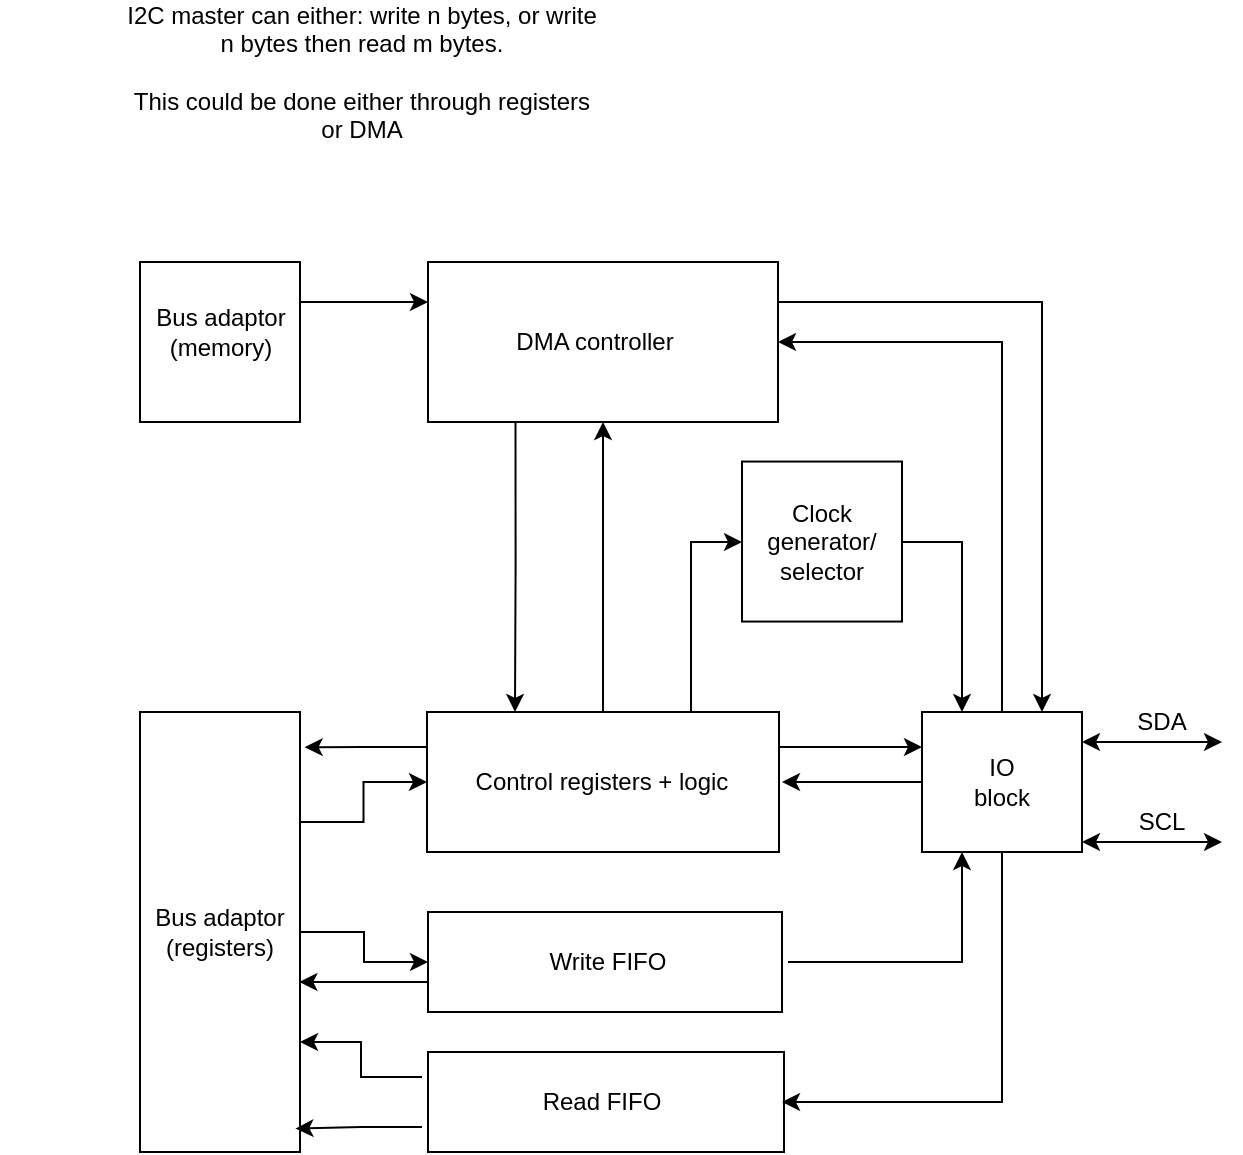 <mxfile version="11.1.4" type="device"><diagram id="o-Mh_572kR9vFEEVjQkX" name="Page-1"><mxGraphModel dx="768" dy="480" grid="1" gridSize="10" guides="1" tooltips="1" connect="1" arrows="1" fold="1" page="1" pageScale="1" pageWidth="850" pageHeight="1100" math="0" shadow="0"><root><mxCell id="0"/><mxCell id="1" parent="0"/><mxCell id="uivmyhz94ufAJXNERuxA-1" value="I2C master can either: write n bytes, or write n bytes then read m bytes.&lt;br&gt;&lt;br&gt;This could be done either through registers or DMA" style="text;html=1;strokeColor=none;fillColor=none;align=center;verticalAlign=middle;whiteSpace=wrap;rounded=0;" parent="1" vertex="1"><mxGeometry x="150" y="40" width="240" height="70" as="geometry"/></mxCell><mxCell id="uivmyhz94ufAJXNERuxA-7" value="" style="group" parent="1" vertex="1" connectable="0"><mxGeometry x="159" y="170" width="80" height="80" as="geometry"/></mxCell><mxCell id="uivmyhz94ufAJXNERuxA-18" value="" style="group" parent="uivmyhz94ufAJXNERuxA-7" vertex="1" connectable="0"><mxGeometry width="80" height="80" as="geometry"/></mxCell><mxCell id="uivmyhz94ufAJXNERuxA-3" value="" style="whiteSpace=wrap;html=1;aspect=fixed;" parent="uivmyhz94ufAJXNERuxA-18" vertex="1"><mxGeometry width="80" height="80" as="geometry"/></mxCell><mxCell id="uivmyhz94ufAJXNERuxA-4" value="Bus adaptor&lt;br&gt;(memory)" style="text;html=1;resizable=0;autosize=1;align=center;verticalAlign=middle;points=[];fillColor=none;strokeColor=none;rounded=0;" parent="uivmyhz94ufAJXNERuxA-18" vertex="1"><mxGeometry y="20" width="80" height="30" as="geometry"/></mxCell><mxCell id="uivmyhz94ufAJXNERuxA-14" value="" style="rounded=0;whiteSpace=wrap;html=1;" parent="1" vertex="1"><mxGeometry x="303" y="495" width="177" height="50" as="geometry"/></mxCell><mxCell id="uivmyhz94ufAJXNERuxA-15" value="" style="rounded=0;whiteSpace=wrap;html=1;" parent="1" vertex="1"><mxGeometry x="303" y="565" width="178" height="50" as="geometry"/></mxCell><mxCell id="uivmyhz94ufAJXNERuxA-16" value="" style="group" parent="1" vertex="1" connectable="0"><mxGeometry x="89" y="350" width="220" height="260" as="geometry"/></mxCell><mxCell id="uivmyhz94ufAJXNERuxA-2" value="" style="rounded=0;whiteSpace=wrap;html=1;rotation=90;" parent="uivmyhz94ufAJXNERuxA-16" vertex="1"><mxGeometry y="115" width="220" height="80" as="geometry"/></mxCell><mxCell id="uivmyhz94ufAJXNERuxA-8" value="Bus adaptor (registers)" style="text;html=1;strokeColor=none;fillColor=none;align=center;verticalAlign=middle;whiteSpace=wrap;rounded=0;" parent="uivmyhz94ufAJXNERuxA-16" vertex="1"><mxGeometry x="70" y="50" width="80" height="210" as="geometry"/></mxCell><mxCell id="uivmyhz94ufAJXNERuxA-17" value="" style="group" parent="1" vertex="1" connectable="0"><mxGeometry x="303" y="170" width="180" height="80" as="geometry"/></mxCell><mxCell id="uivmyhz94ufAJXNERuxA-10" value="" style="rounded=0;whiteSpace=wrap;html=1;" parent="uivmyhz94ufAJXNERuxA-17" vertex="1"><mxGeometry width="175" height="80" as="geometry"/></mxCell><mxCell id="uivmyhz94ufAJXNERuxA-12" value="DMA controller" style="text;html=1;resizable=0;autosize=1;align=center;verticalAlign=middle;points=[];fillColor=none;strokeColor=none;rounded=0;" parent="uivmyhz94ufAJXNERuxA-17" vertex="1"><mxGeometry x="37.5" y="30" width="90" height="20" as="geometry"/></mxCell><mxCell id="uivmyhz94ufAJXNERuxA-20" value="" style="group" parent="1" vertex="1" connectable="0"><mxGeometry x="300" y="395" width="180" height="70" as="geometry"/></mxCell><mxCell id="uivmyhz94ufAJXNERuxA-13" value="" style="rounded=0;whiteSpace=wrap;html=1;" parent="uivmyhz94ufAJXNERuxA-20" vertex="1"><mxGeometry x="2.5" width="176" height="70" as="geometry"/></mxCell><mxCell id="uivmyhz94ufAJXNERuxA-19" value="Control registers + logic" style="text;html=1;strokeColor=none;fillColor=none;align=center;verticalAlign=middle;whiteSpace=wrap;rounded=0;" parent="uivmyhz94ufAJXNERuxA-20" vertex="1"><mxGeometry y="25" width="180" height="20" as="geometry"/></mxCell><mxCell id="uivmyhz94ufAJXNERuxA-24" value="" style="group" parent="1" vertex="1" connectable="0"><mxGeometry x="550" y="395" width="150" height="70" as="geometry"/></mxCell><mxCell id="uivmyhz94ufAJXNERuxA-21" value="" style="rounded=0;whiteSpace=wrap;html=1;" parent="uivmyhz94ufAJXNERuxA-24" vertex="1"><mxGeometry width="80" height="70" as="geometry"/></mxCell><mxCell id="aSVrWbykD2gIImZTBF1z-2" value="" style="endArrow=classic;startArrow=classic;html=1;" parent="uivmyhz94ufAJXNERuxA-24" edge="1"><mxGeometry width="50" height="50" relative="1" as="geometry"><mxPoint x="80" y="65" as="sourcePoint"/><mxPoint x="150" y="65" as="targetPoint"/></mxGeometry></mxCell><mxCell id="uivmyhz94ufAJXNERuxA-29" value="SCL" style="text;html=1;strokeColor=none;fillColor=none;align=center;verticalAlign=middle;whiteSpace=wrap;rounded=0;" parent="uivmyhz94ufAJXNERuxA-24" vertex="1"><mxGeometry x="100" y="45" width="40" height="20" as="geometry"/></mxCell><mxCell id="uivmyhz94ufAJXNERuxA-27" value="SDA" style="text;html=1;strokeColor=none;fillColor=none;align=center;verticalAlign=middle;whiteSpace=wrap;rounded=0;" parent="uivmyhz94ufAJXNERuxA-24" vertex="1"><mxGeometry x="100" y="-5" width="40" height="20" as="geometry"/></mxCell><mxCell id="3eFd74iLYehYDXjH7TUm-1" value="IO block" style="text;html=1;strokeColor=none;fillColor=none;align=center;verticalAlign=middle;whiteSpace=wrap;rounded=0;" vertex="1" parent="uivmyhz94ufAJXNERuxA-24"><mxGeometry x="20.167" y="25" width="40" height="20" as="geometry"/></mxCell><mxCell id="uivmyhz94ufAJXNERuxA-50" style="edgeStyle=orthogonalEdgeStyle;rounded=0;orthogonalLoop=1;jettySize=auto;html=1;exitX=1;exitY=0.5;exitDx=0;exitDy=0;entryX=0.25;entryY=1;entryDx=0;entryDy=0;" parent="1" source="uivmyhz94ufAJXNERuxA-25" target="uivmyhz94ufAJXNERuxA-21" edge="1"><mxGeometry relative="1" as="geometry"/></mxCell><mxCell id="uivmyhz94ufAJXNERuxA-61" style="edgeStyle=orthogonalEdgeStyle;rounded=0;orthogonalLoop=1;jettySize=auto;html=1;exitX=0;exitY=0.75;exitDx=0;exitDy=0;entryX=0.996;entryY=0.619;entryDx=0;entryDy=0;entryPerimeter=0;" parent="1" source="uivmyhz94ufAJXNERuxA-25" target="uivmyhz94ufAJXNERuxA-8" edge="1"><mxGeometry relative="1" as="geometry"/></mxCell><mxCell id="uivmyhz94ufAJXNERuxA-25" value="Write FIFO" style="text;html=1;strokeColor=none;fillColor=none;align=center;verticalAlign=middle;whiteSpace=wrap;rounded=0;" parent="1" vertex="1"><mxGeometry x="303" y="500" width="180" height="40" as="geometry"/></mxCell><mxCell id="uivmyhz94ufAJXNERuxA-55" style="edgeStyle=orthogonalEdgeStyle;rounded=0;orthogonalLoop=1;jettySize=auto;html=1;exitX=0;exitY=0.25;exitDx=0;exitDy=0;entryX=0.75;entryY=0;entryDx=0;entryDy=0;" parent="1" source="uivmyhz94ufAJXNERuxA-26" target="uivmyhz94ufAJXNERuxA-2" edge="1"><mxGeometry relative="1" as="geometry"/></mxCell><mxCell id="uivmyhz94ufAJXNERuxA-60" style="edgeStyle=orthogonalEdgeStyle;rounded=0;orthogonalLoop=1;jettySize=auto;html=1;exitX=0;exitY=0.75;exitDx=0;exitDy=0;entryX=0.971;entryY=0.968;entryDx=0;entryDy=0;entryPerimeter=0;" parent="1" source="uivmyhz94ufAJXNERuxA-26" target="uivmyhz94ufAJXNERuxA-8" edge="1"><mxGeometry relative="1" as="geometry"/></mxCell><mxCell id="uivmyhz94ufAJXNERuxA-26" value="Read FIFO" style="text;html=1;strokeColor=none;fillColor=none;align=center;verticalAlign=middle;whiteSpace=wrap;rounded=0;" parent="1" vertex="1"><mxGeometry x="300" y="565" width="180" height="50" as="geometry"/></mxCell><mxCell id="uivmyhz94ufAJXNERuxA-34" style="edgeStyle=orthogonalEdgeStyle;rounded=0;orthogonalLoop=1;jettySize=auto;html=1;exitX=1;exitY=0.25;exitDx=0;exitDy=0;entryX=0.75;entryY=0;entryDx=0;entryDy=0;" parent="1" source="uivmyhz94ufAJXNERuxA-10" target="uivmyhz94ufAJXNERuxA-21" edge="1"><mxGeometry relative="1" as="geometry"/></mxCell><mxCell id="uivmyhz94ufAJXNERuxA-36" style="edgeStyle=orthogonalEdgeStyle;rounded=0;orthogonalLoop=1;jettySize=auto;html=1;exitX=1;exitY=0.25;exitDx=0;exitDy=0;entryX=0;entryY=0.25;entryDx=0;entryDy=0;" parent="1" source="uivmyhz94ufAJXNERuxA-3" target="uivmyhz94ufAJXNERuxA-10" edge="1"><mxGeometry relative="1" as="geometry"/></mxCell><mxCell id="uivmyhz94ufAJXNERuxA-41" style="edgeStyle=orthogonalEdgeStyle;rounded=0;orthogonalLoop=1;jettySize=auto;html=1;exitX=1;exitY=0.25;exitDx=0;exitDy=0;entryX=0;entryY=0.25;entryDx=0;entryDy=0;" parent="1" source="uivmyhz94ufAJXNERuxA-13" target="uivmyhz94ufAJXNERuxA-21" edge="1"><mxGeometry relative="1" as="geometry"/></mxCell><mxCell id="uivmyhz94ufAJXNERuxA-43" style="edgeStyle=orthogonalEdgeStyle;rounded=0;orthogonalLoop=1;jettySize=auto;html=1;exitX=0;exitY=0.5;exitDx=0;exitDy=0;entryX=1;entryY=0.5;entryDx=0;entryDy=0;" parent="1" source="uivmyhz94ufAJXNERuxA-21" target="uivmyhz94ufAJXNERuxA-19" edge="1"><mxGeometry relative="1" as="geometry"/></mxCell><mxCell id="uivmyhz94ufAJXNERuxA-44" value="" style="group" parent="1" vertex="1" connectable="0"><mxGeometry x="460" y="269.774" width="80" height="80.226" as="geometry"/></mxCell><mxCell id="uivmyhz94ufAJXNERuxA-37" value="" style="whiteSpace=wrap;html=1;aspect=fixed;" parent="uivmyhz94ufAJXNERuxA-44" vertex="1"><mxGeometry width="80" height="80" as="geometry"/></mxCell><mxCell id="uivmyhz94ufAJXNERuxA-38" value="Clock generator/ selector" style="text;html=1;strokeColor=none;fillColor=none;align=center;verticalAlign=middle;whiteSpace=wrap;rounded=0;" parent="uivmyhz94ufAJXNERuxA-44" vertex="1"><mxGeometry y="0.226" width="80" height="80" as="geometry"/></mxCell><mxCell id="uivmyhz94ufAJXNERuxA-45" style="edgeStyle=orthogonalEdgeStyle;rounded=0;orthogonalLoop=1;jettySize=auto;html=1;exitX=0.5;exitY=0;exitDx=0;exitDy=0;entryX=1;entryY=0.5;entryDx=0;entryDy=0;" parent="1" source="uivmyhz94ufAJXNERuxA-21" target="uivmyhz94ufAJXNERuxA-10" edge="1"><mxGeometry relative="1" as="geometry"/></mxCell><mxCell id="uivmyhz94ufAJXNERuxA-46" style="edgeStyle=orthogonalEdgeStyle;rounded=0;orthogonalLoop=1;jettySize=auto;html=1;exitX=1;exitY=0.5;exitDx=0;exitDy=0;entryX=0.25;entryY=0;entryDx=0;entryDy=0;" parent="1" source="uivmyhz94ufAJXNERuxA-38" target="uivmyhz94ufAJXNERuxA-21" edge="1"><mxGeometry relative="1" as="geometry"/></mxCell><mxCell id="uivmyhz94ufAJXNERuxA-47" style="edgeStyle=orthogonalEdgeStyle;rounded=0;orthogonalLoop=1;jettySize=auto;html=1;exitX=0.75;exitY=0;exitDx=0;exitDy=0;entryX=0;entryY=0.5;entryDx=0;entryDy=0;" parent="1" source="uivmyhz94ufAJXNERuxA-13" target="uivmyhz94ufAJXNERuxA-38" edge="1"><mxGeometry relative="1" as="geometry"/></mxCell><mxCell id="uivmyhz94ufAJXNERuxA-48" style="edgeStyle=orthogonalEdgeStyle;rounded=0;orthogonalLoop=1;jettySize=auto;html=1;exitX=0.5;exitY=0;exitDx=0;exitDy=0;entryX=0.5;entryY=1;entryDx=0;entryDy=0;" parent="1" source="uivmyhz94ufAJXNERuxA-13" target="uivmyhz94ufAJXNERuxA-10" edge="1"><mxGeometry relative="1" as="geometry"/></mxCell><mxCell id="uivmyhz94ufAJXNERuxA-49" style="edgeStyle=orthogonalEdgeStyle;rounded=0;orthogonalLoop=1;jettySize=auto;html=1;exitX=0.25;exitY=1;exitDx=0;exitDy=0;entryX=0.25;entryY=0;entryDx=0;entryDy=0;" parent="1" source="uivmyhz94ufAJXNERuxA-10" target="uivmyhz94ufAJXNERuxA-13" edge="1"><mxGeometry relative="1" as="geometry"/></mxCell><mxCell id="uivmyhz94ufAJXNERuxA-51" style="edgeStyle=orthogonalEdgeStyle;rounded=0;orthogonalLoop=1;jettySize=auto;html=1;exitX=0.5;exitY=1;exitDx=0;exitDy=0;entryX=1;entryY=0.5;entryDx=0;entryDy=0;" parent="1" source="uivmyhz94ufAJXNERuxA-21" target="uivmyhz94ufAJXNERuxA-26" edge="1"><mxGeometry relative="1" as="geometry"/></mxCell><mxCell id="uivmyhz94ufAJXNERuxA-54" style="edgeStyle=orthogonalEdgeStyle;rounded=0;orthogonalLoop=1;jettySize=auto;html=1;exitX=0.5;exitY=0;exitDx=0;exitDy=0;entryX=0;entryY=0.5;entryDx=0;entryDy=0;" parent="1" source="uivmyhz94ufAJXNERuxA-2" target="uivmyhz94ufAJXNERuxA-25" edge="1"><mxGeometry relative="1" as="geometry"/></mxCell><mxCell id="uivmyhz94ufAJXNERuxA-56" style="edgeStyle=orthogonalEdgeStyle;rounded=0;orthogonalLoop=1;jettySize=auto;html=1;exitX=0.25;exitY=0;exitDx=0;exitDy=0;entryX=0;entryY=0.5;entryDx=0;entryDy=0;" parent="1" source="uivmyhz94ufAJXNERuxA-2" target="uivmyhz94ufAJXNERuxA-13" edge="1"><mxGeometry relative="1" as="geometry"/></mxCell><mxCell id="uivmyhz94ufAJXNERuxA-63" style="edgeStyle=orthogonalEdgeStyle;rounded=0;orthogonalLoop=1;jettySize=auto;html=1;exitX=0;exitY=0.25;exitDx=0;exitDy=0;entryX=1.029;entryY=0.06;entryDx=0;entryDy=0;entryPerimeter=0;" parent="1" source="uivmyhz94ufAJXNERuxA-13" target="uivmyhz94ufAJXNERuxA-8" edge="1"><mxGeometry relative="1" as="geometry"/></mxCell><mxCell id="aSVrWbykD2gIImZTBF1z-1" value="" style="endArrow=classic;startArrow=classic;html=1;" parent="1" edge="1"><mxGeometry width="50" height="50" relative="1" as="geometry"><mxPoint x="630" y="410" as="sourcePoint"/><mxPoint x="700" y="410" as="targetPoint"/></mxGeometry></mxCell></root></mxGraphModel></diagram></mxfile>